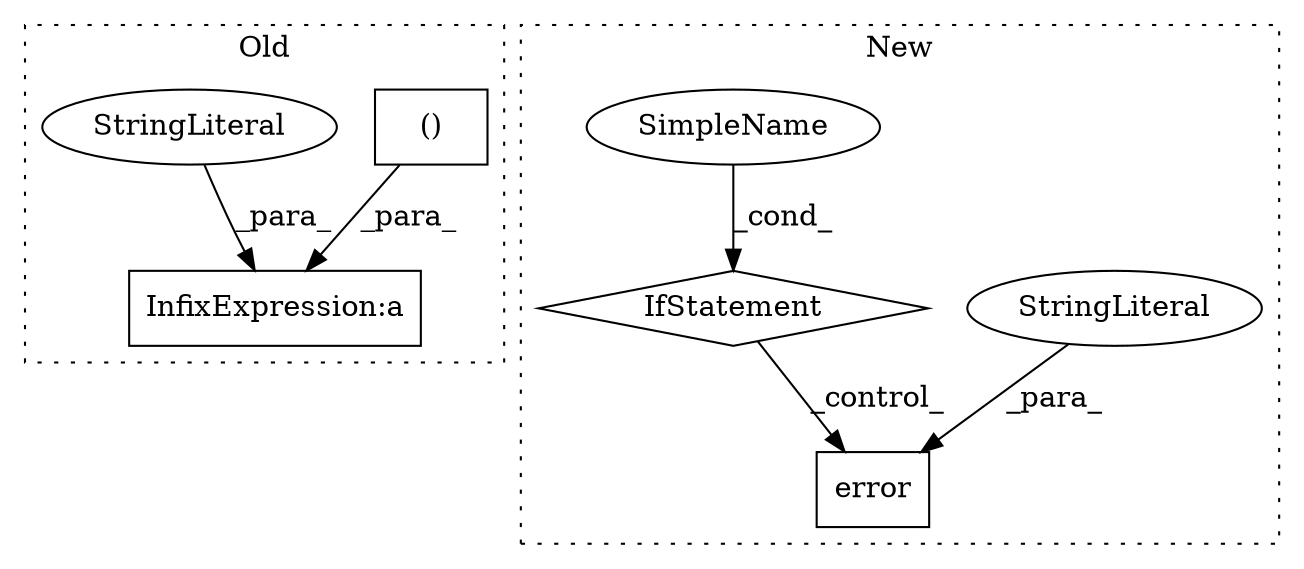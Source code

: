 digraph G {
subgraph cluster0 {
1 [label="()" a="106" s="27559" l="31" shape="box"];
4 [label="InfixExpression:a" a="27" s="27549" l="10" shape="box"];
5 [label="StringLiteral" a="45" s="27518" l="31" shape="ellipse"];
label = "Old";
style="dotted";
}
subgraph cluster1 {
2 [label="error" a="32" s="27676,27719" l="6,1" shape="box"];
3 [label="StringLiteral" a="45" s="27682" l="30" shape="ellipse"];
6 [label="IfStatement" a="25" s="27641,27656" l="4,2" shape="diamond"];
7 [label="SimpleName" a="42" s="27645" l="11" shape="ellipse"];
label = "New";
style="dotted";
}
1 -> 4 [label="_para_"];
3 -> 2 [label="_para_"];
5 -> 4 [label="_para_"];
6 -> 2 [label="_control_"];
7 -> 6 [label="_cond_"];
}